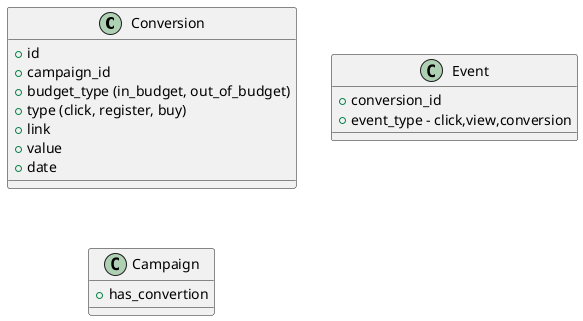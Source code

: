 @startuml

class Conversion
{
    +id
    +campaign_id
    +{field} budget_type (in_budget, out_of_budget)
    +{field} type (click, register, buy)
    +link
    +value
    +date
}


class Event
{
    +conversion_id
    +event_type - click,view,conversion
}

class Campaign
{
    +has_convertion
}

@enduml
